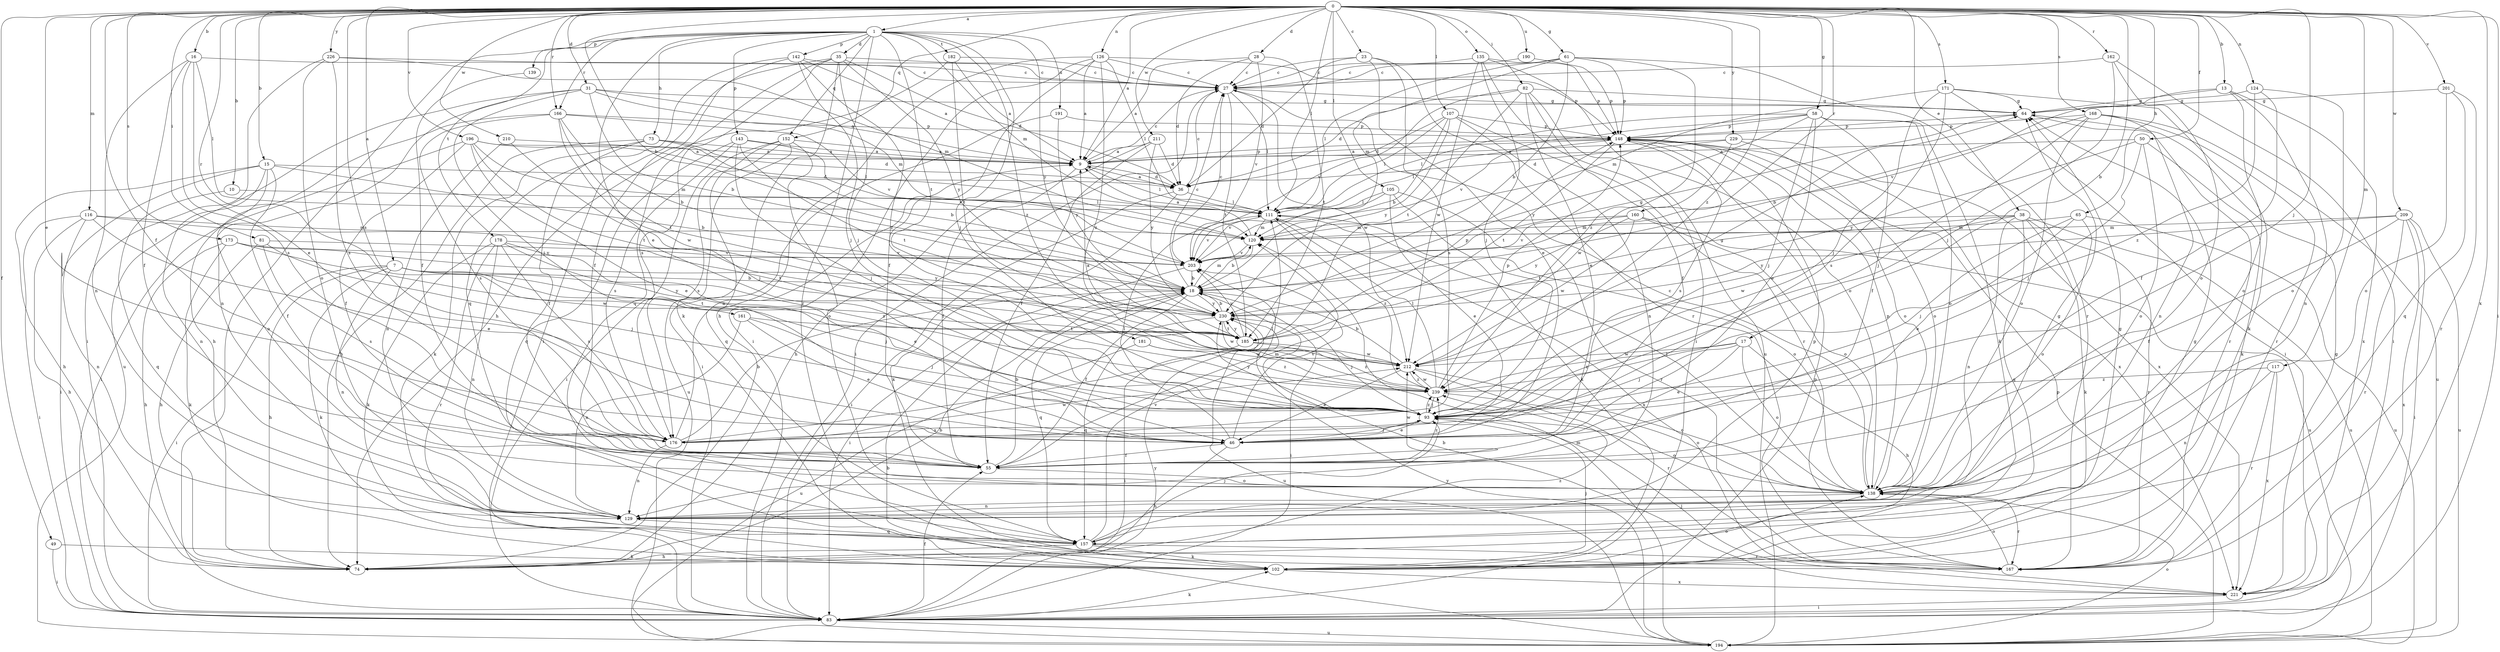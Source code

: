 strict digraph  {
0;
1;
7;
9;
10;
13;
15;
16;
17;
18;
23;
27;
28;
31;
35;
36;
38;
46;
49;
50;
55;
58;
61;
64;
65;
73;
74;
81;
82;
83;
93;
102;
105;
107;
111;
116;
117;
120;
124;
126;
129;
135;
138;
139;
142;
143;
148;
152;
157;
160;
161;
162;
166;
167;
168;
171;
173;
176;
178;
181;
182;
185;
190;
191;
194;
196;
201;
203;
209;
210;
211;
212;
221;
226;
229;
230;
239;
0 -> 1  [label=a];
0 -> 7  [label=a];
0 -> 9  [label=a];
0 -> 10  [label=b];
0 -> 13  [label=b];
0 -> 15  [label=b];
0 -> 16  [label=b];
0 -> 17  [label=b];
0 -> 18  [label=b];
0 -> 23  [label=c];
0 -> 28  [label=d];
0 -> 31  [label=d];
0 -> 38  [label=e];
0 -> 46  [label=e];
0 -> 49  [label=f];
0 -> 50  [label=f];
0 -> 55  [label=f];
0 -> 58  [label=g];
0 -> 61  [label=g];
0 -> 65  [label=h];
0 -> 81  [label=i];
0 -> 82  [label=i];
0 -> 83  [label=i];
0 -> 93  [label=j];
0 -> 105  [label=l];
0 -> 107  [label=l];
0 -> 111  [label=l];
0 -> 116  [label=m];
0 -> 117  [label=m];
0 -> 124  [label=n];
0 -> 126  [label=n];
0 -> 135  [label=o];
0 -> 152  [label=q];
0 -> 160  [label=r];
0 -> 161  [label=r];
0 -> 162  [label=r];
0 -> 166  [label=r];
0 -> 168  [label=s];
0 -> 171  [label=s];
0 -> 173  [label=s];
0 -> 176  [label=s];
0 -> 190  [label=u];
0 -> 196  [label=v];
0 -> 201  [label=v];
0 -> 209  [label=w];
0 -> 210  [label=w];
0 -> 211  [label=w];
0 -> 221  [label=x];
0 -> 226  [label=y];
0 -> 229  [label=y];
0 -> 239  [label=z];
1 -> 35  [label=d];
1 -> 46  [label=e];
1 -> 73  [label=h];
1 -> 83  [label=i];
1 -> 93  [label=j];
1 -> 120  [label=m];
1 -> 139  [label=p];
1 -> 142  [label=p];
1 -> 143  [label=p];
1 -> 152  [label=q];
1 -> 166  [label=r];
1 -> 167  [label=r];
1 -> 178  [label=t];
1 -> 181  [label=t];
1 -> 182  [label=t];
1 -> 191  [label=u];
1 -> 230  [label=y];
1 -> 239  [label=z];
7 -> 18  [label=b];
7 -> 74  [label=h];
7 -> 83  [label=i];
7 -> 93  [label=j];
7 -> 102  [label=k];
7 -> 129  [label=n];
7 -> 185  [label=t];
7 -> 230  [label=y];
9 -> 27  [label=c];
9 -> 36  [label=d];
9 -> 55  [label=f];
9 -> 111  [label=l];
9 -> 148  [label=p];
10 -> 111  [label=l];
10 -> 157  [label=q];
13 -> 64  [label=g];
13 -> 129  [label=n];
13 -> 138  [label=o];
13 -> 203  [label=v];
13 -> 221  [label=x];
15 -> 18  [label=b];
15 -> 36  [label=d];
15 -> 55  [label=f];
15 -> 74  [label=h];
15 -> 83  [label=i];
15 -> 129  [label=n];
15 -> 138  [label=o];
16 -> 27  [label=c];
16 -> 46  [label=e];
16 -> 55  [label=f];
16 -> 111  [label=l];
16 -> 129  [label=n];
16 -> 176  [label=s];
17 -> 46  [label=e];
17 -> 74  [label=h];
17 -> 93  [label=j];
17 -> 138  [label=o];
17 -> 212  [label=w];
17 -> 239  [label=z];
18 -> 27  [label=c];
18 -> 55  [label=f];
18 -> 64  [label=g];
18 -> 83  [label=i];
18 -> 120  [label=m];
18 -> 157  [label=q];
18 -> 230  [label=y];
23 -> 27  [label=c];
23 -> 36  [label=d];
23 -> 46  [label=e];
23 -> 167  [label=r];
23 -> 176  [label=s];
27 -> 64  [label=g];
27 -> 83  [label=i];
27 -> 111  [label=l];
27 -> 185  [label=t];
27 -> 212  [label=w];
28 -> 9  [label=a];
28 -> 27  [label=c];
28 -> 36  [label=d];
28 -> 185  [label=t];
28 -> 203  [label=v];
31 -> 9  [label=a];
31 -> 18  [label=b];
31 -> 64  [label=g];
31 -> 93  [label=j];
31 -> 120  [label=m];
31 -> 129  [label=n];
31 -> 194  [label=u];
35 -> 27  [label=c];
35 -> 36  [label=d];
35 -> 83  [label=i];
35 -> 93  [label=j];
35 -> 102  [label=k];
35 -> 157  [label=q];
35 -> 176  [label=s];
35 -> 230  [label=y];
36 -> 9  [label=a];
36 -> 27  [label=c];
36 -> 83  [label=i];
36 -> 102  [label=k];
36 -> 111  [label=l];
38 -> 102  [label=k];
38 -> 120  [label=m];
38 -> 129  [label=n];
38 -> 157  [label=q];
38 -> 167  [label=r];
38 -> 185  [label=t];
38 -> 194  [label=u];
38 -> 212  [label=w];
46 -> 55  [label=f];
46 -> 74  [label=h];
46 -> 93  [label=j];
46 -> 111  [label=l];
46 -> 203  [label=v];
49 -> 83  [label=i];
49 -> 102  [label=k];
50 -> 9  [label=a];
50 -> 93  [label=j];
50 -> 102  [label=k];
50 -> 138  [label=o];
50 -> 230  [label=y];
55 -> 18  [label=b];
55 -> 120  [label=m];
55 -> 138  [label=o];
55 -> 212  [label=w];
55 -> 239  [label=z];
58 -> 46  [label=e];
58 -> 55  [label=f];
58 -> 93  [label=j];
58 -> 102  [label=k];
58 -> 111  [label=l];
58 -> 138  [label=o];
58 -> 148  [label=p];
58 -> 203  [label=v];
58 -> 230  [label=y];
61 -> 18  [label=b];
61 -> 27  [label=c];
61 -> 111  [label=l];
61 -> 120  [label=m];
61 -> 148  [label=p];
61 -> 167  [label=r];
61 -> 239  [label=z];
64 -> 148  [label=p];
64 -> 167  [label=r];
65 -> 46  [label=e];
65 -> 93  [label=j];
65 -> 120  [label=m];
65 -> 138  [label=o];
65 -> 194  [label=u];
73 -> 9  [label=a];
73 -> 18  [label=b];
73 -> 36  [label=d];
73 -> 55  [label=f];
73 -> 74  [label=h];
73 -> 102  [label=k];
74 -> 18  [label=b];
74 -> 239  [label=z];
81 -> 74  [label=h];
81 -> 93  [label=j];
81 -> 176  [label=s];
81 -> 203  [label=v];
82 -> 36  [label=d];
82 -> 46  [label=e];
82 -> 55  [label=f];
82 -> 64  [label=g];
82 -> 138  [label=o];
82 -> 185  [label=t];
82 -> 203  [label=v];
83 -> 55  [label=f];
83 -> 102  [label=k];
83 -> 148  [label=p];
83 -> 194  [label=u];
83 -> 230  [label=y];
93 -> 46  [label=e];
93 -> 138  [label=o];
93 -> 176  [label=s];
93 -> 230  [label=y];
93 -> 239  [label=z];
102 -> 64  [label=g];
102 -> 93  [label=j];
102 -> 138  [label=o];
102 -> 221  [label=x];
105 -> 46  [label=e];
105 -> 102  [label=k];
105 -> 111  [label=l];
105 -> 167  [label=r];
105 -> 203  [label=v];
107 -> 18  [label=b];
107 -> 36  [label=d];
107 -> 111  [label=l];
107 -> 129  [label=n];
107 -> 148  [label=p];
107 -> 167  [label=r];
107 -> 230  [label=y];
111 -> 120  [label=m];
111 -> 138  [label=o];
111 -> 203  [label=v];
111 -> 221  [label=x];
111 -> 239  [label=z];
116 -> 46  [label=e];
116 -> 74  [label=h];
116 -> 83  [label=i];
116 -> 120  [label=m];
116 -> 129  [label=n];
116 -> 185  [label=t];
117 -> 129  [label=n];
117 -> 167  [label=r];
117 -> 221  [label=x];
117 -> 239  [label=z];
120 -> 9  [label=a];
120 -> 18  [label=b];
120 -> 203  [label=v];
124 -> 55  [label=f];
124 -> 64  [label=g];
124 -> 138  [label=o];
124 -> 239  [label=z];
126 -> 9  [label=a];
126 -> 27  [label=c];
126 -> 55  [label=f];
126 -> 74  [label=h];
126 -> 83  [label=i];
126 -> 111  [label=l];
126 -> 148  [label=p];
126 -> 239  [label=z];
129 -> 64  [label=g];
129 -> 157  [label=q];
135 -> 27  [label=c];
135 -> 83  [label=i];
135 -> 93  [label=j];
135 -> 148  [label=p];
135 -> 194  [label=u];
135 -> 212  [label=w];
138 -> 27  [label=c];
138 -> 111  [label=l];
138 -> 129  [label=n];
138 -> 148  [label=p];
138 -> 167  [label=r];
139 -> 55  [label=f];
142 -> 9  [label=a];
142 -> 27  [label=c];
142 -> 55  [label=f];
142 -> 93  [label=j];
142 -> 157  [label=q];
142 -> 239  [label=z];
143 -> 9  [label=a];
143 -> 93  [label=j];
143 -> 157  [label=q];
143 -> 176  [label=s];
143 -> 185  [label=t];
143 -> 203  [label=v];
148 -> 9  [label=a];
148 -> 111  [label=l];
148 -> 138  [label=o];
148 -> 176  [label=s];
148 -> 185  [label=t];
148 -> 221  [label=x];
152 -> 9  [label=a];
152 -> 83  [label=i];
152 -> 138  [label=o];
152 -> 157  [label=q];
152 -> 176  [label=s];
152 -> 194  [label=u];
157 -> 64  [label=g];
157 -> 74  [label=h];
157 -> 93  [label=j];
157 -> 102  [label=k];
157 -> 148  [label=p];
157 -> 167  [label=r];
157 -> 203  [label=v];
160 -> 120  [label=m];
160 -> 138  [label=o];
160 -> 194  [label=u];
160 -> 203  [label=v];
160 -> 212  [label=w];
160 -> 230  [label=y];
161 -> 46  [label=e];
161 -> 93  [label=j];
161 -> 129  [label=n];
161 -> 185  [label=t];
162 -> 27  [label=c];
162 -> 83  [label=i];
162 -> 93  [label=j];
162 -> 138  [label=o];
166 -> 18  [label=b];
166 -> 74  [label=h];
166 -> 148  [label=p];
166 -> 176  [label=s];
166 -> 185  [label=t];
166 -> 203  [label=v];
166 -> 212  [label=w];
167 -> 138  [label=o];
168 -> 18  [label=b];
168 -> 93  [label=j];
168 -> 129  [label=n];
168 -> 138  [label=o];
168 -> 148  [label=p];
168 -> 167  [label=r];
168 -> 194  [label=u];
171 -> 64  [label=g];
171 -> 83  [label=i];
171 -> 93  [label=j];
171 -> 102  [label=k];
171 -> 120  [label=m];
171 -> 176  [label=s];
173 -> 74  [label=h];
173 -> 102  [label=k];
173 -> 203  [label=v];
173 -> 212  [label=w];
173 -> 230  [label=y];
176 -> 9  [label=a];
176 -> 18  [label=b];
176 -> 111  [label=l];
176 -> 129  [label=n];
176 -> 212  [label=w];
178 -> 46  [label=e];
178 -> 102  [label=k];
178 -> 129  [label=n];
178 -> 167  [label=r];
178 -> 176  [label=s];
178 -> 203  [label=v];
178 -> 239  [label=z];
181 -> 194  [label=u];
181 -> 212  [label=w];
181 -> 239  [label=z];
182 -> 9  [label=a];
182 -> 27  [label=c];
182 -> 74  [label=h];
182 -> 185  [label=t];
185 -> 83  [label=i];
185 -> 148  [label=p];
185 -> 203  [label=v];
185 -> 212  [label=w];
185 -> 230  [label=y];
185 -> 239  [label=z];
190 -> 27  [label=c];
190 -> 148  [label=p];
191 -> 83  [label=i];
191 -> 148  [label=p];
191 -> 230  [label=y];
194 -> 18  [label=b];
194 -> 120  [label=m];
194 -> 138  [label=o];
194 -> 148  [label=p];
194 -> 230  [label=y];
196 -> 9  [label=a];
196 -> 46  [label=e];
196 -> 55  [label=f];
196 -> 83  [label=i];
196 -> 111  [label=l];
196 -> 120  [label=m];
196 -> 185  [label=t];
201 -> 64  [label=g];
201 -> 138  [label=o];
201 -> 157  [label=q];
201 -> 167  [label=r];
203 -> 18  [label=b];
203 -> 27  [label=c];
203 -> 83  [label=i];
209 -> 55  [label=f];
209 -> 83  [label=i];
209 -> 120  [label=m];
209 -> 167  [label=r];
209 -> 194  [label=u];
209 -> 221  [label=x];
209 -> 230  [label=y];
210 -> 9  [label=a];
210 -> 93  [label=j];
210 -> 129  [label=n];
211 -> 9  [label=a];
211 -> 36  [label=d];
211 -> 55  [label=f];
211 -> 74  [label=h];
211 -> 230  [label=y];
212 -> 9  [label=a];
212 -> 18  [label=b];
212 -> 46  [label=e];
212 -> 64  [label=g];
212 -> 138  [label=o];
212 -> 167  [label=r];
212 -> 239  [label=z];
221 -> 18  [label=b];
221 -> 64  [label=g];
221 -> 83  [label=i];
221 -> 93  [label=j];
226 -> 27  [label=c];
226 -> 83  [label=i];
226 -> 120  [label=m];
226 -> 138  [label=o];
226 -> 176  [label=s];
229 -> 9  [label=a];
229 -> 36  [label=d];
229 -> 138  [label=o];
229 -> 212  [label=w];
229 -> 221  [label=x];
230 -> 18  [label=b];
230 -> 93  [label=j];
230 -> 157  [label=q];
230 -> 185  [label=t];
230 -> 194  [label=u];
230 -> 212  [label=w];
239 -> 93  [label=j];
239 -> 111  [label=l];
239 -> 138  [label=o];
239 -> 148  [label=p];
239 -> 212  [label=w];
}

